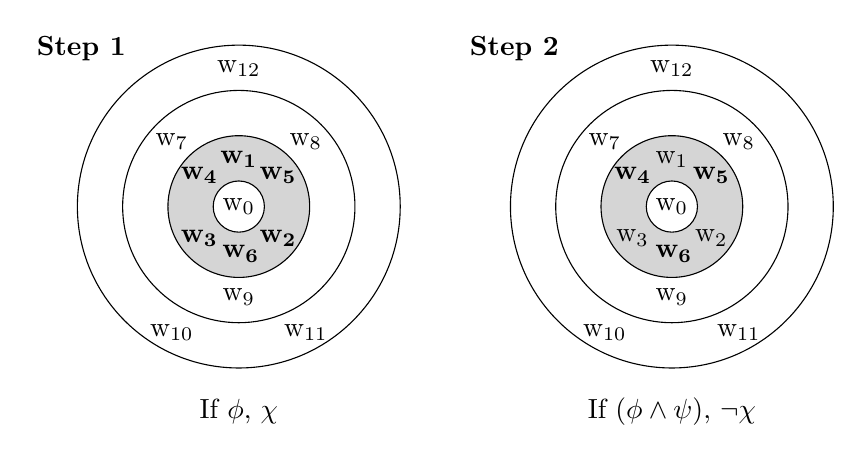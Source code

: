 \begin{tikzpicture}
	\coordinate (O) at (0,0);
    \node at (-2,2) {\textbf{Step 1}};
	\draw[fill=white] (O) circle (2.05);
	\draw[fill=white] (O) circle (1.475);
	\draw[fill=gray!33] (O) circle (0.9);
	\draw[fill=white] (O) circle (0.325)node {w\textsubscript{0}};

	\node at (0,0.6) {\textbf{w\textsubscript{1}}};
	\node at (0.5,-0.4) {\textbf{w\textsubscript{2}}};
	\node at (-0.5,-0.4) {\textbf{w\textsubscript{3}}};
	
\node at (0.025,-0.6) {\textbf{w\textsubscript{6}}};
		\node at (-0.5,0.4) {\textbf{w\textsubscript{4}}};
		\node at (0.5,0.4) {\textbf{w\textsubscript{5}}};
		
	\node at (-0.85,0.825) {w\textsubscript{7}};
	\node at (0.85,0.825) {w\textsubscript{8}};
	\node at (0,-1.15) {w\textsubscript{9}};
	
	\node at (-0.85,-1.6) {w\textsubscript{10}};
	\node at (0.85,-1.6) {w\textsubscript{11}};
	\node at (0,1.75) {w\textsubscript{12}};
	
		\node at (0,-2.6) {If $\phi$, $\chi$};

	
	\begin{scope}[xshift=5.5cm]
		\coordinate (O) at (0,0);
        \node at (-2,2) {\textbf{Step 2}};
    \draw[fill=white] (O) circle (2.05);
	\draw[fill=white] (O) circle (1.475);
	\draw[fill=gray!33] (O) circle (0.9);
	\draw[fill=white] (O) circle (0.325)node {w\textsubscript{0}};

	\node at (0,0.6) {w\textsubscript{1}};
	\node at (0.5,-0.4) {w\textsubscript{2}};
	\node at (-0.5,-0.4) {w\textsubscript{3}};
	
\node at (0.025,-0.6) {\textbf{w\textsubscript{6}}};
		\node at (-0.5,0.4) {\textbf{w\textsubscript{4}}};
		\node at (0.5,0.4) {\textbf{w\textsubscript{5}}};
		
	\node at (-0.85,0.825) {w\textsubscript{7}};
	\node at (0.85,0.825) {w\textsubscript{8}};
	\node at (0,-1.15) {w\textsubscript{9}};
	
	\node at (-0.85,-1.6) {w\textsubscript{10}};
	\node at (0.85,-1.6) {w\textsubscript{11}};
	\node at (0,1.75) {w\textsubscript{12}};
	
		\node at (0,-2.6) {If $(\phi\land\psi)$, $\neg\chi$};

	\end{scope}
\end{tikzpicture}